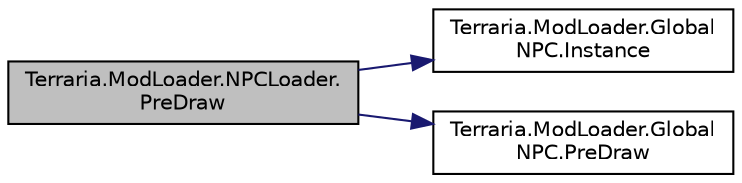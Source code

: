 digraph "Terraria.ModLoader.NPCLoader.PreDraw"
{
  edge [fontname="Helvetica",fontsize="10",labelfontname="Helvetica",labelfontsize="10"];
  node [fontname="Helvetica",fontsize="10",shape=record];
  rankdir="LR";
  Node230 [label="Terraria.ModLoader.NPCLoader.\lPreDraw",height=0.2,width=0.4,color="black", fillcolor="grey75", style="filled", fontcolor="black"];
  Node230 -> Node231 [color="midnightblue",fontsize="10",style="solid",fontname="Helvetica"];
  Node231 [label="Terraria.ModLoader.Global\lNPC.Instance",height=0.2,width=0.4,color="black", fillcolor="white", style="filled",URL="$class_terraria_1_1_mod_loader_1_1_global_n_p_c.html#a864f48a10f6273f77c6a089b9baa8e4c"];
  Node230 -> Node232 [color="midnightblue",fontsize="10",style="solid",fontname="Helvetica"];
  Node232 [label="Terraria.ModLoader.Global\lNPC.PreDraw",height=0.2,width=0.4,color="black", fillcolor="white", style="filled",URL="$class_terraria_1_1_mod_loader_1_1_global_n_p_c.html#a618307b1f63fbfbfb1c5d7f6978837ac",tooltip="Allows you to draw things behind an NPC, or to modify the way the NPC is drawn. Return false to stop ..."];
}
